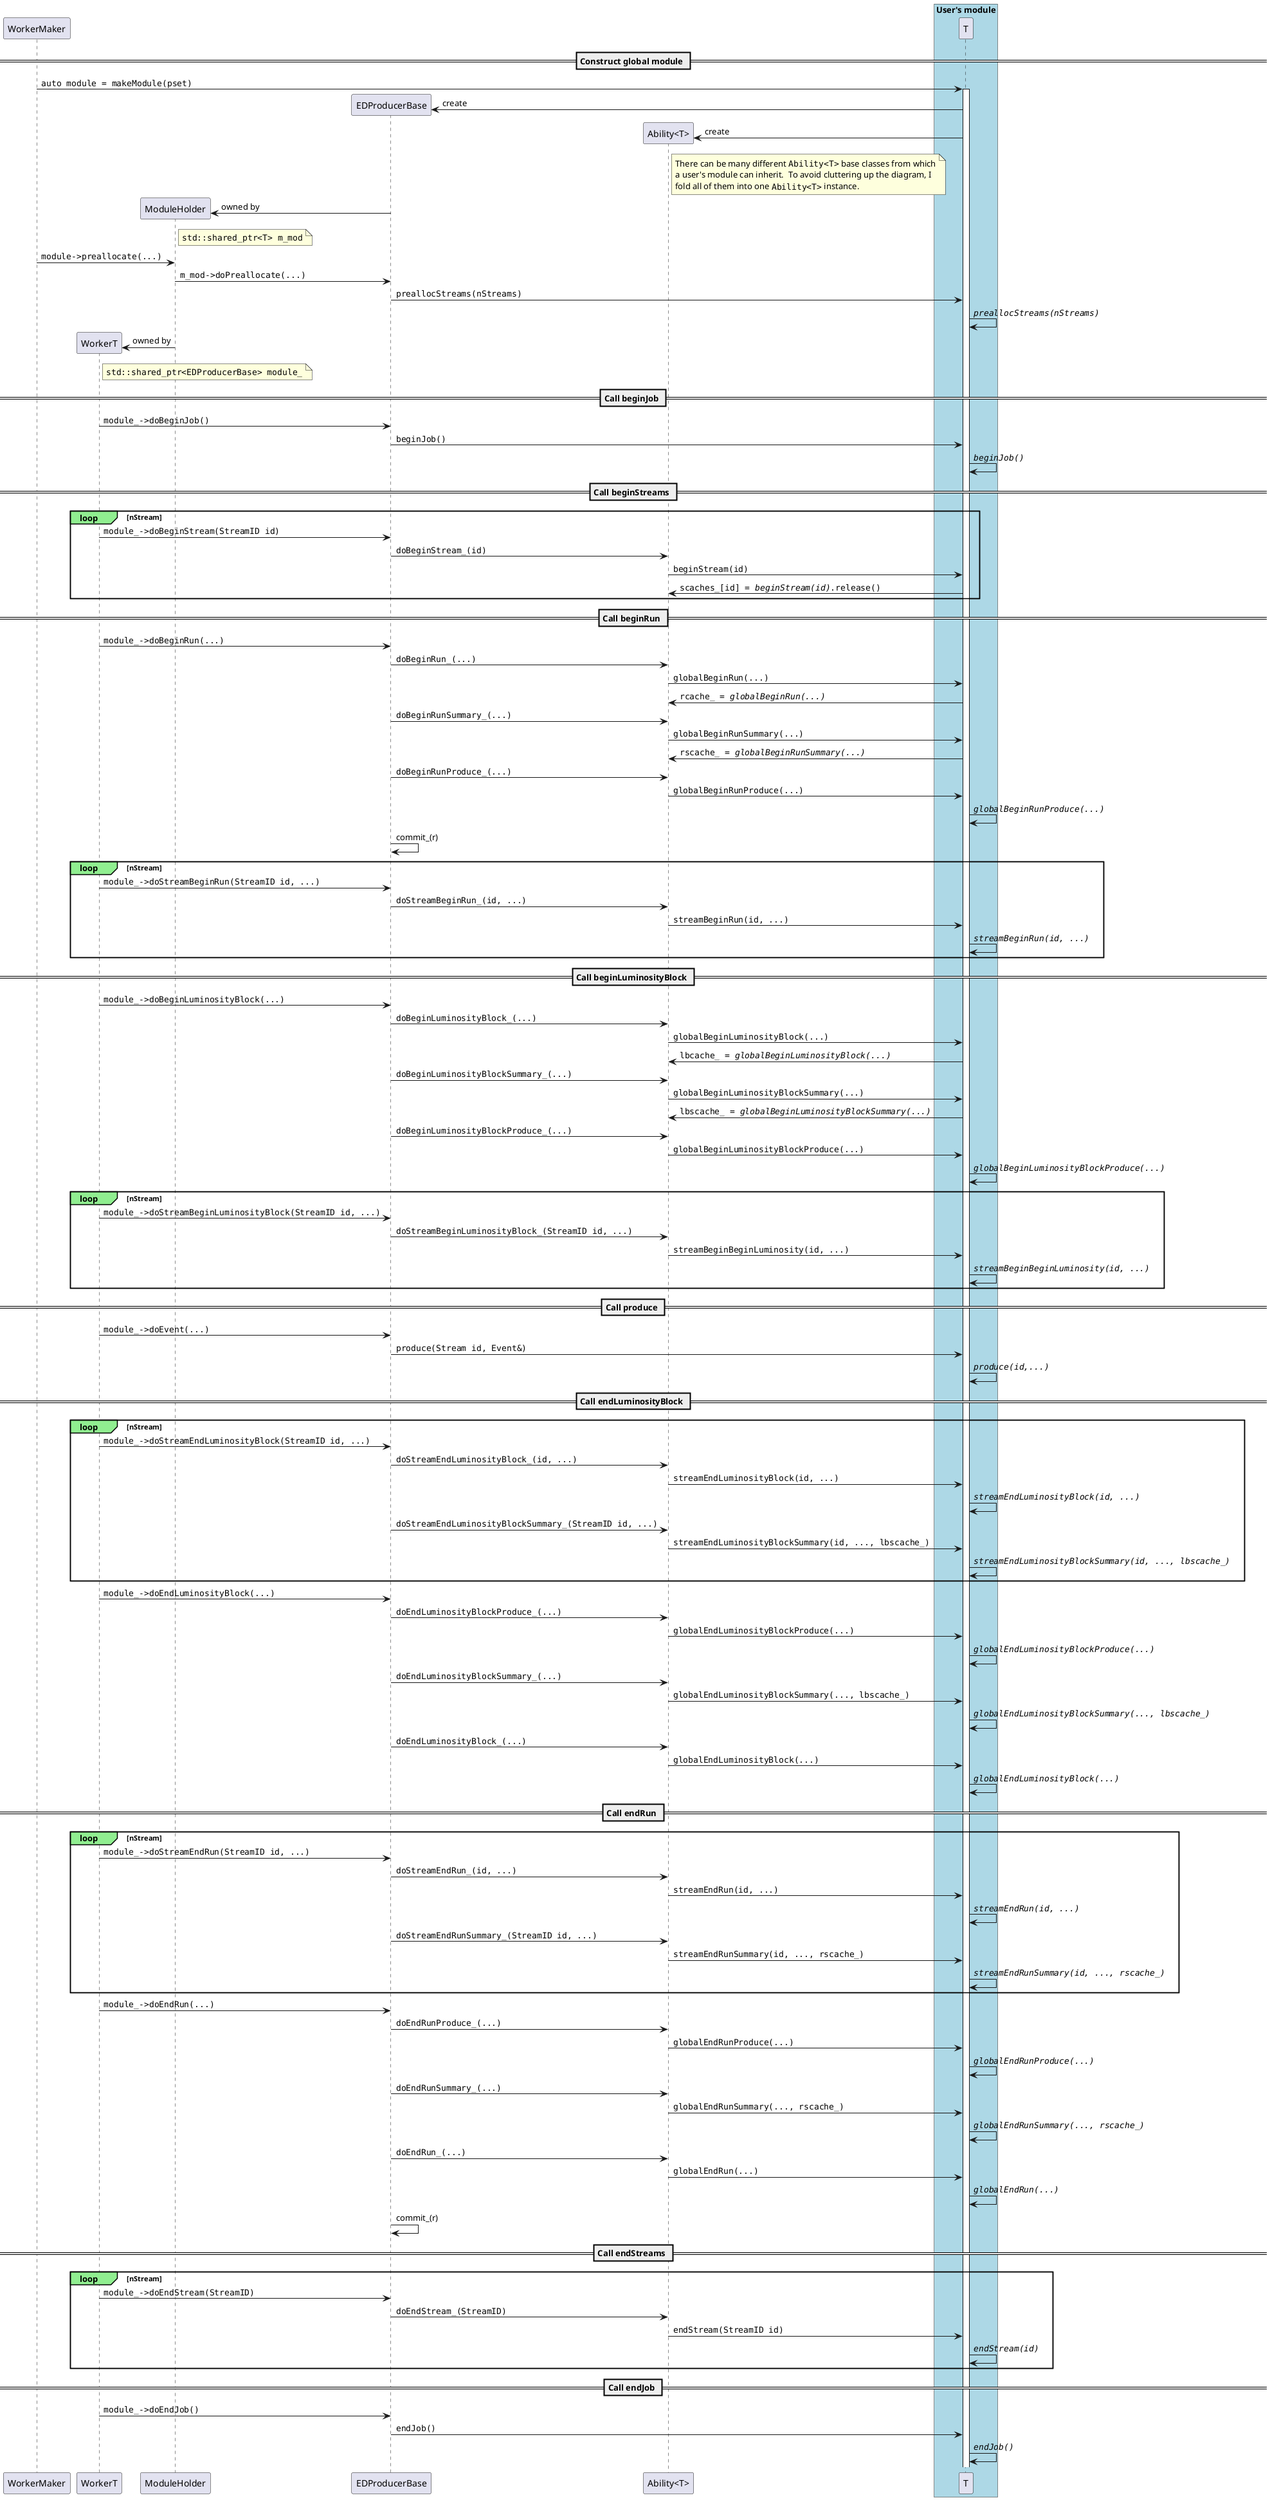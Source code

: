 @startuml
participant WorkerMaker
participant WorkerT
participant ModuleHolder
participant EDProducerBase
participant "Ability<T>" as Ability
participant T

skinparam sequenceGroupBackgroundColor #LightGreen
box "User's module" #LightBlue
    participant T
end box

== Construct global module ==
WorkerMaker -> T: ""auto module = makeModule(pset)""
activate T
create EDProducerBase
T -> EDProducerBase: create
create Ability
T -> Ability: create
note right of Ability: \
There can be many different ""Ability<T>"" base classes from which\n\
a user's module can inherit.  To avoid cluttering up the diagram, I\n\
fold all of them into one ""Ability<T>"" instance.

create ModuleHolder
EDProducerBase -> ModuleHolder: owned by
note right of ModuleHolder: ""std::shared_ptr<T> m_mod""

WorkerMaker -> ModuleHolder: ""module->preallocate(...)""
ModuleHolder -> EDProducerBase: ""m_mod->doPreallocate(...)""
EDProducerBase -> T: ""preallocStreams(nStreams)""
T -> T: ""//preallocStreams(nStreams)//""

create WorkerT
ModuleHolder -> WorkerT: owned by
note right of WorkerT: ""std::shared_ptr<EDProducerBase> module_""

== Call beginJob ==
WorkerT -> EDProducerBase: ""module_->doBeginJob()""
EDProducerBase -> T: ""beginJob()""
T -> T: ""//beginJob()//""

== Call beginStreams ==
loop nStream
     WorkerT -> EDProducerBase: ""module_->doBeginStream(StreamID id)""
     EDProducerBase -> Ability: ""doBeginStream_(id)""
     Ability -> T: ""beginStream(id)""
     T -> Ability: ""scaches_[id] = //beginStream(id)//.release()""
end loop

== Call beginRun ==
WorkerT -> EDProducerBase: ""module_->doBeginRun(...)""

EDProducerBase -> Ability: ""doBeginRun_(...)""
Ability -> T: ""globalBeginRun(...)""
T -> Ability: ""rcache_ = //globalBeginRun(...)//""

EDProducerBase -> Ability: ""doBeginRunSummary_(...)""
Ability -> T: ""globalBeginRunSummary(...)""
T -> Ability: ""rscache_ = //globalBeginRunSummary(...)//""

EDProducerBase -> Ability: ""doBeginRunProduce_(...)""
Ability -> T: ""globalBeginRunProduce(...)""
T -> T: ""//globalBeginRunProduce(...)//""

EDProducerBase -> EDProducerBase: commit_(r)

loop nStream
     WorkerT -> EDProducerBase: ""module_->doStreamBeginRun(StreamID id, ...)""
     EDProducerBase -> Ability: ""doStreamBeginRun_(id, ...)""
     Ability -> T: ""streamBeginRun(id, ...)""
     T -> T: ""//streamBeginRun(id, ...)//""
end loop

== Call beginLuminosityBlock ==
WorkerT -> EDProducerBase: ""module_->doBeginLuminosityBlock(...)""

EDProducerBase -> Ability: ""doBeginLuminosityBlock_(...)""
Ability -> T: ""globalBeginLuminosityBlock(...)""
T -> Ability: ""lbcache_ = //globalBeginLuminosityBlock(...)//""

EDProducerBase -> Ability: ""doBeginLuminosityBlockSummary_(...)""
Ability -> T: ""globalBeginLuminosityBlockSummary(...)""
T -> Ability: ""lbscache_ = //globalBeginLuminosityBlockSummary(...)//""

EDProducerBase -> Ability: ""doBeginLuminosityBlockProduce_(...)""
Ability -> T: ""globalBeginLuminosityBlockProduce(...)""
T -> T: ""//globalBeginLuminosityBlockProduce(...)//""

loop nStream
     WorkerT -> EDProducerBase: ""module_->doStreamBeginLuminosityBlock(StreamID id, ...)""
     EDProducerBase -> Ability: ""doStreamBeginLuminosityBlock_(StreamID id, ...)""
     Ability -> T: ""streamBeginBeginLuminosity(id, ...)""
     T -> T: ""//streamBeginBeginLuminosity(id, ...)//""
end loop

== Call produce ==
WorkerT -> EDProducerBase: ""module_->doEvent(...)""
EDProducerBase -> T: ""produce(Stream id, Event&)""
T -> T: ""//produce(id,...)//""

== Call endLuminosityBlock ==
loop nStream
     WorkerT -> EDProducerBase: ""module_->doStreamEndLuminosityBlock(StreamID id, ...)""
     EDProducerBase -> Ability: ""doStreamEndLuminosityBlock_(id, ...)""
     Ability -> T: ""streamEndLuminosityBlock(id, ...)""
     T -> T: ""//streamEndLuminosityBlock(id, ...)//""

     EDProducerBase -> Ability: ""doStreamEndLuminosityBlockSummary_(StreamID id, ...)""
     Ability -> T: ""streamEndLuminosityBlockSummary(id, ..., lbscache_)""
     T -> T: ""//streamEndLuminosityBlockSummary(id, ..., lbscache_)//""
end loop

WorkerT -> EDProducerBase: ""module_->doEndLuminosityBlock(...)""

EDProducerBase -> Ability: ""doEndLuminosityBlockProduce_(...)""
Ability -> T: ""globalEndLuminosityBlockProduce(...)""
T -> T: ""//globalEndLuminosityBlockProduce(...)//""

EDProducerBase -> Ability: ""doEndLuminosityBlockSummary_(...)""
Ability -> T: ""globalEndLuminosityBlockSummary(..., lbscache_)""
T -> T: ""//globalEndLuminosityBlockSummary(..., lbscache_)//""

EDProducerBase -> Ability: ""doEndLuminosityBlock_(...)""
Ability -> T: ""globalEndLuminosityBlock(...)""
T -> T: ""//globalEndLuminosityBlock(...)//""

== Call endRun ==
loop nStream
     WorkerT -> EDProducerBase: ""module_->doStreamEndRun(StreamID id, ...)""
     EDProducerBase -> Ability: ""doStreamEndRun_(id, ...)""
     Ability -> T: ""streamEndRun(id, ...)""
     T -> T: ""//streamEndRun(id, ...)//""

     EDProducerBase -> Ability: ""doStreamEndRunSummary_(StreamID id, ...)""
     Ability -> T: ""streamEndRunSummary(id, ..., rscache_)""
     T -> T: ""//streamEndRunSummary(id, ..., rscache_)//""
end loop

WorkerT -> EDProducerBase: ""module_->doEndRun(...)""

EDProducerBase -> Ability: ""doEndRunProduce_(...)""
Ability -> T: ""globalEndRunProduce(...)""
T -> T: ""//globalEndRunProduce(...)//""

EDProducerBase -> Ability: ""doEndRunSummary_(...)""
Ability -> T: ""globalEndRunSummary(..., rscache_)""
T -> T: ""//globalEndRunSummary(..., rscache_)//""

EDProducerBase -> Ability: ""doEndRun_(...)""
Ability -> T: ""globalEndRun(...)""
T -> T: ""//globalEndRun(...)//""

EDProducerBase -> EDProducerBase: commit_(r)

== Call endStreams ==
loop nStream
     WorkerT -> EDProducerBase: ""module_->doEndStream(StreamID)""
     EDProducerBase -> Ability: ""doEndStream_(StreamID)""
     Ability -> T: ""endStream(StreamID id)""
     T -> T: ""//endStream(id)//""
end loop

== Call endJob ==
WorkerT -> EDProducerBase: ""module_->doEndJob()""
EDProducerBase -> T: ""endJob()""
T -> T: ""//endJob()//""

@enduml